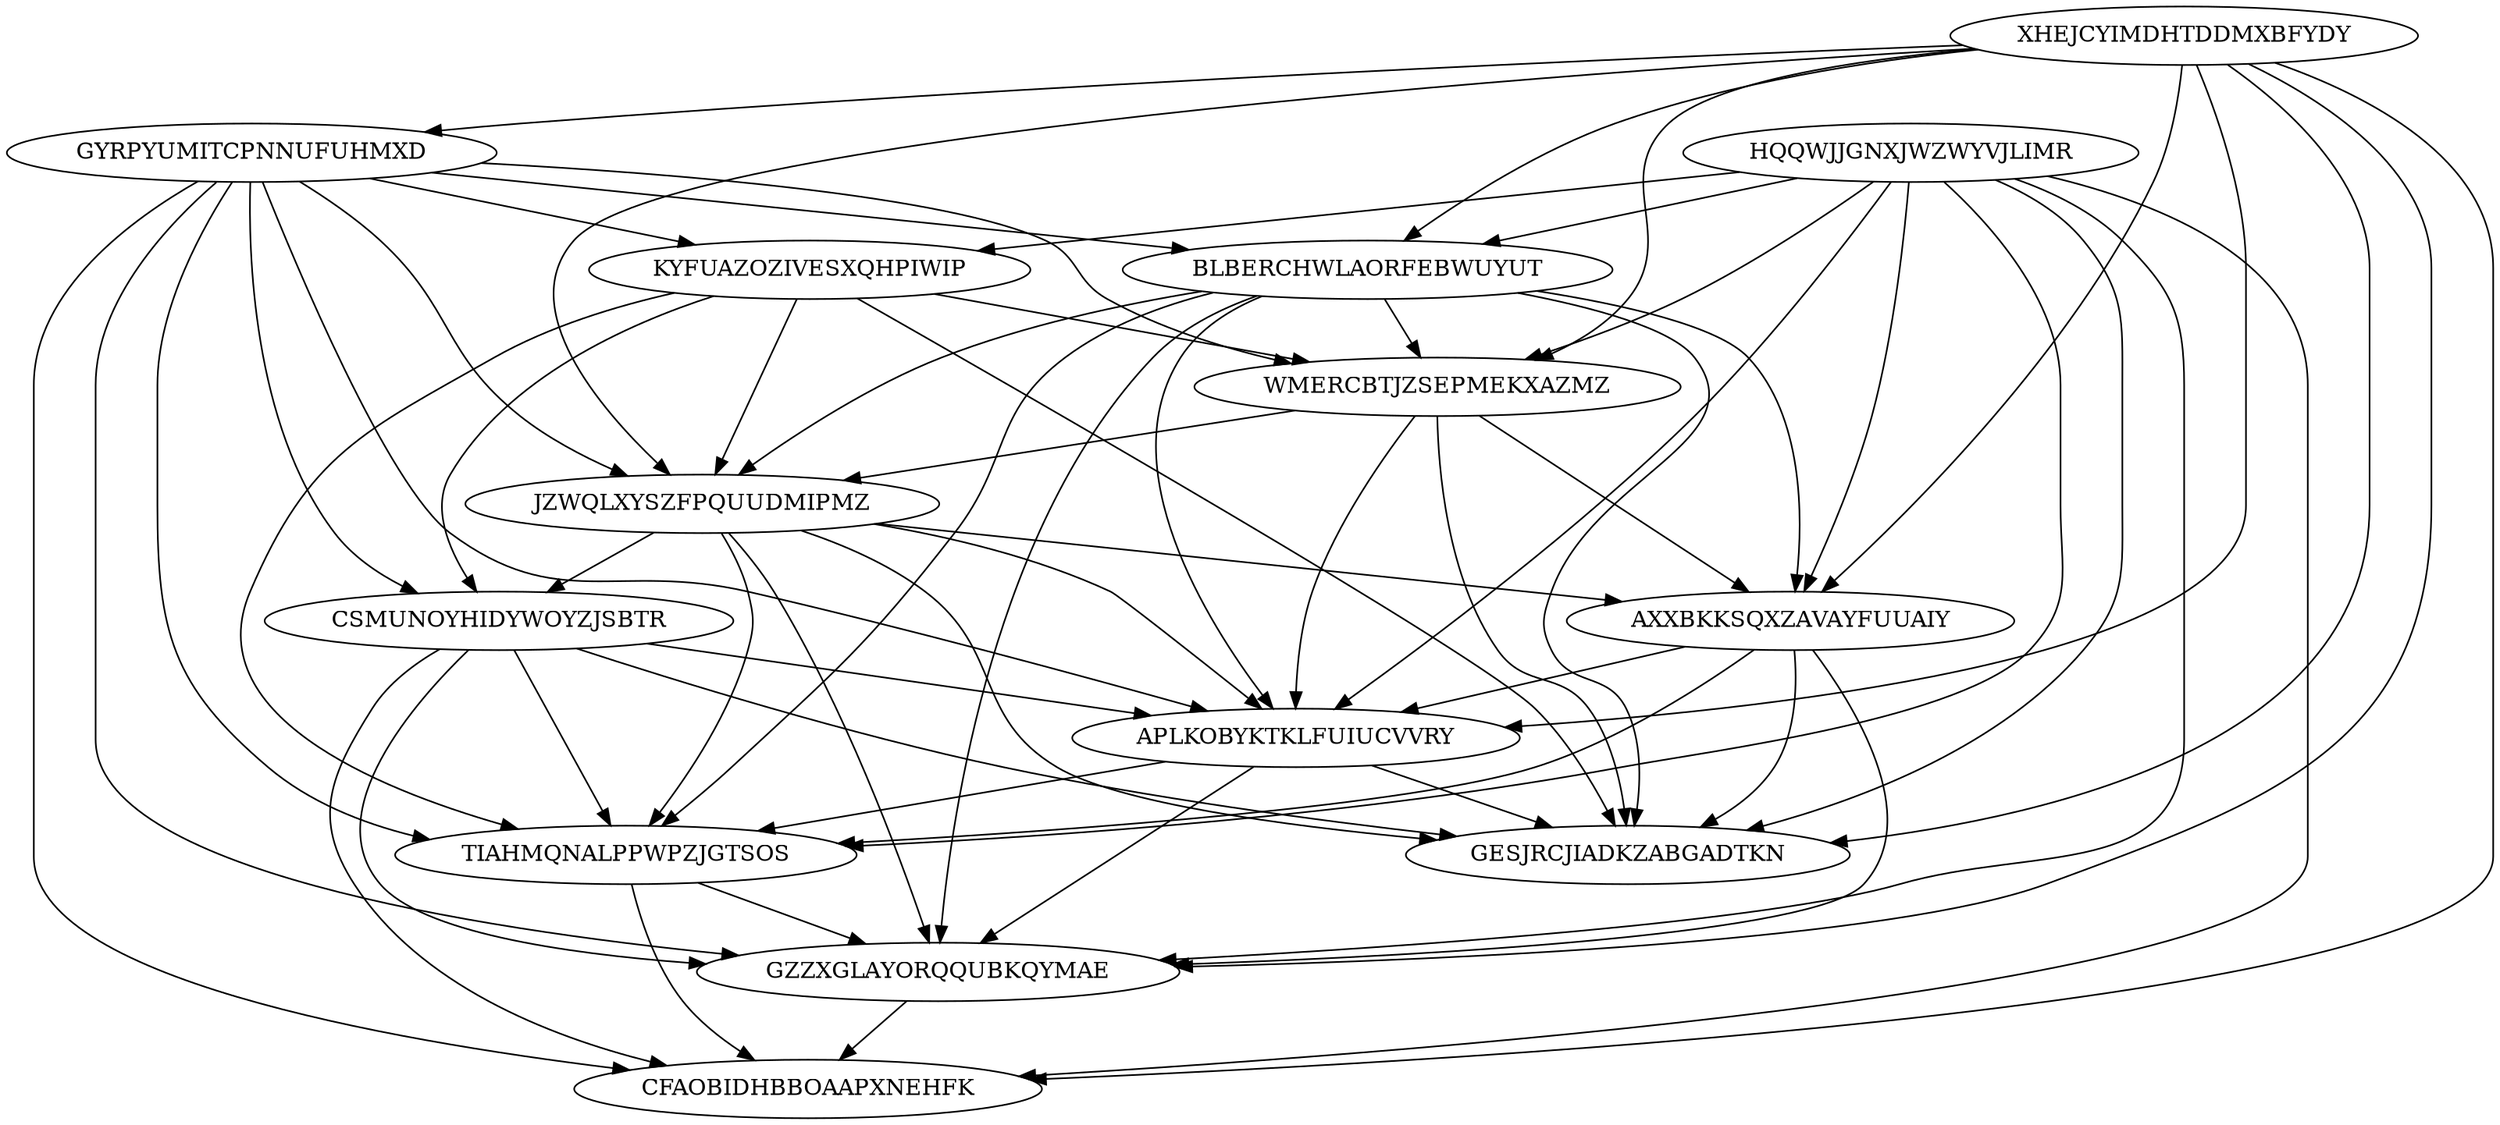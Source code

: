 digraph N14M64 {
	XHEJCYIMDHTDDMXBFYDY	[Weight=11];
	GYRPYUMITCPNNUFUHMXD	[Weight=17];
	HQQWJJGNXJWZWYVJLIMR	[Weight=20];
	BLBERCHWLAORFEBWUYUT	[Weight=19];
	KYFUAZOZIVESXQHPIWIP	[Weight=16];
	WMERCBTJZSEPMEKXAZMZ	[Weight=16];
	JZWQLXYSZFPQUUDMIPMZ	[Weight=18];
	CSMUNOYHIDYWOYZJSBTR	[Weight=13];
	AXXBKKSQXZAVAYFUUAIY	[Weight=18];
	APLKOBYKTKLFUIUCVVRY	[Weight=13];
	GESJRCJIADKZABGADTKN	[Weight=14];
	TIAHMQNALPPWPZJGTSOS	[Weight=10];
	GZZXGLAYORQQUBKQYMAE	[Weight=11];
	CFAOBIDHBBOAAPXNEHFK	[Weight=19];
	AXXBKKSQXZAVAYFUUAIY -> APLKOBYKTKLFUIUCVVRY [Weight=10];
	JZWQLXYSZFPQUUDMIPMZ -> TIAHMQNALPPWPZJGTSOS [Weight=14];
	JZWQLXYSZFPQUUDMIPMZ -> CSMUNOYHIDYWOYZJSBTR [Weight=19];
	HQQWJJGNXJWZWYVJLIMR -> WMERCBTJZSEPMEKXAZMZ [Weight=20];
	TIAHMQNALPPWPZJGTSOS -> GZZXGLAYORQQUBKQYMAE [Weight=16];
	XHEJCYIMDHTDDMXBFYDY -> WMERCBTJZSEPMEKXAZMZ [Weight=10];
	HQQWJJGNXJWZWYVJLIMR -> GESJRCJIADKZABGADTKN [Weight=12];
	APLKOBYKTKLFUIUCVVRY -> TIAHMQNALPPWPZJGTSOS [Weight=12];
	KYFUAZOZIVESXQHPIWIP -> WMERCBTJZSEPMEKXAZMZ [Weight=14];
	JZWQLXYSZFPQUUDMIPMZ -> AXXBKKSQXZAVAYFUUAIY [Weight=18];
	WMERCBTJZSEPMEKXAZMZ -> APLKOBYKTKLFUIUCVVRY [Weight=12];
	BLBERCHWLAORFEBWUYUT -> APLKOBYKTKLFUIUCVVRY [Weight=20];
	JZWQLXYSZFPQUUDMIPMZ -> APLKOBYKTKLFUIUCVVRY [Weight=18];
	WMERCBTJZSEPMEKXAZMZ -> GESJRCJIADKZABGADTKN [Weight=13];
	GYRPYUMITCPNNUFUHMXD -> JZWQLXYSZFPQUUDMIPMZ [Weight=15];
	CSMUNOYHIDYWOYZJSBTR -> GZZXGLAYORQQUBKQYMAE [Weight=17];
	CSMUNOYHIDYWOYZJSBTR -> CFAOBIDHBBOAAPXNEHFK [Weight=13];
	KYFUAZOZIVESXQHPIWIP -> TIAHMQNALPPWPZJGTSOS [Weight=19];
	KYFUAZOZIVESXQHPIWIP -> GESJRCJIADKZABGADTKN [Weight=15];
	APLKOBYKTKLFUIUCVVRY -> GZZXGLAYORQQUBKQYMAE [Weight=18];
	JZWQLXYSZFPQUUDMIPMZ -> GESJRCJIADKZABGADTKN [Weight=16];
	APLKOBYKTKLFUIUCVVRY -> GESJRCJIADKZABGADTKN [Weight=11];
	GYRPYUMITCPNNUFUHMXD -> KYFUAZOZIVESXQHPIWIP [Weight=13];
	GZZXGLAYORQQUBKQYMAE -> CFAOBIDHBBOAAPXNEHFK [Weight=14];
	XHEJCYIMDHTDDMXBFYDY -> BLBERCHWLAORFEBWUYUT [Weight=16];
	JZWQLXYSZFPQUUDMIPMZ -> GZZXGLAYORQQUBKQYMAE [Weight=10];
	KYFUAZOZIVESXQHPIWIP -> CSMUNOYHIDYWOYZJSBTR [Weight=19];
	GYRPYUMITCPNNUFUHMXD -> TIAHMQNALPPWPZJGTSOS [Weight=17];
	GYRPYUMITCPNNUFUHMXD -> BLBERCHWLAORFEBWUYUT [Weight=16];
	XHEJCYIMDHTDDMXBFYDY -> GYRPYUMITCPNNUFUHMXD [Weight=10];
	XHEJCYIMDHTDDMXBFYDY -> CFAOBIDHBBOAAPXNEHFK [Weight=18];
	GYRPYUMITCPNNUFUHMXD -> CFAOBIDHBBOAAPXNEHFK [Weight=19];
	CSMUNOYHIDYWOYZJSBTR -> GESJRCJIADKZABGADTKN [Weight=20];
	BLBERCHWLAORFEBWUYUT -> AXXBKKSQXZAVAYFUUAIY [Weight=20];
	WMERCBTJZSEPMEKXAZMZ -> JZWQLXYSZFPQUUDMIPMZ [Weight=17];
	AXXBKKSQXZAVAYFUUAIY -> TIAHMQNALPPWPZJGTSOS [Weight=16];
	XHEJCYIMDHTDDMXBFYDY -> AXXBKKSQXZAVAYFUUAIY [Weight=19];
	HQQWJJGNXJWZWYVJLIMR -> APLKOBYKTKLFUIUCVVRY [Weight=20];
	HQQWJJGNXJWZWYVJLIMR -> BLBERCHWLAORFEBWUYUT [Weight=18];
	KYFUAZOZIVESXQHPIWIP -> JZWQLXYSZFPQUUDMIPMZ [Weight=18];
	WMERCBTJZSEPMEKXAZMZ -> AXXBKKSQXZAVAYFUUAIY [Weight=19];
	BLBERCHWLAORFEBWUYUT -> TIAHMQNALPPWPZJGTSOS [Weight=10];
	CSMUNOYHIDYWOYZJSBTR -> TIAHMQNALPPWPZJGTSOS [Weight=17];
	BLBERCHWLAORFEBWUYUT -> WMERCBTJZSEPMEKXAZMZ [Weight=10];
	TIAHMQNALPPWPZJGTSOS -> CFAOBIDHBBOAAPXNEHFK [Weight=12];
	GYRPYUMITCPNNUFUHMXD -> CSMUNOYHIDYWOYZJSBTR [Weight=11];
	AXXBKKSQXZAVAYFUUAIY -> GZZXGLAYORQQUBKQYMAE [Weight=17];
	XHEJCYIMDHTDDMXBFYDY -> GESJRCJIADKZABGADTKN [Weight=20];
	HQQWJJGNXJWZWYVJLIMR -> TIAHMQNALPPWPZJGTSOS [Weight=14];
	AXXBKKSQXZAVAYFUUAIY -> GESJRCJIADKZABGADTKN [Weight=12];
	BLBERCHWLAORFEBWUYUT -> JZWQLXYSZFPQUUDMIPMZ [Weight=19];
	BLBERCHWLAORFEBWUYUT -> GZZXGLAYORQQUBKQYMAE [Weight=15];
	BLBERCHWLAORFEBWUYUT -> GESJRCJIADKZABGADTKN [Weight=20];
	GYRPYUMITCPNNUFUHMXD -> WMERCBTJZSEPMEKXAZMZ [Weight=16];
	GYRPYUMITCPNNUFUHMXD -> GZZXGLAYORQQUBKQYMAE [Weight=13];
	CSMUNOYHIDYWOYZJSBTR -> APLKOBYKTKLFUIUCVVRY [Weight=15];
	XHEJCYIMDHTDDMXBFYDY -> JZWQLXYSZFPQUUDMIPMZ [Weight=15];
	XHEJCYIMDHTDDMXBFYDY -> GZZXGLAYORQQUBKQYMAE [Weight=16];
	HQQWJJGNXJWZWYVJLIMR -> AXXBKKSQXZAVAYFUUAIY [Weight=19];
	HQQWJJGNXJWZWYVJLIMR -> KYFUAZOZIVESXQHPIWIP [Weight=19];
	HQQWJJGNXJWZWYVJLIMR -> GZZXGLAYORQQUBKQYMAE [Weight=12];
	XHEJCYIMDHTDDMXBFYDY -> APLKOBYKTKLFUIUCVVRY [Weight=13];
	GYRPYUMITCPNNUFUHMXD -> APLKOBYKTKLFUIUCVVRY [Weight=14];
	HQQWJJGNXJWZWYVJLIMR -> CFAOBIDHBBOAAPXNEHFK [Weight=15];
}
